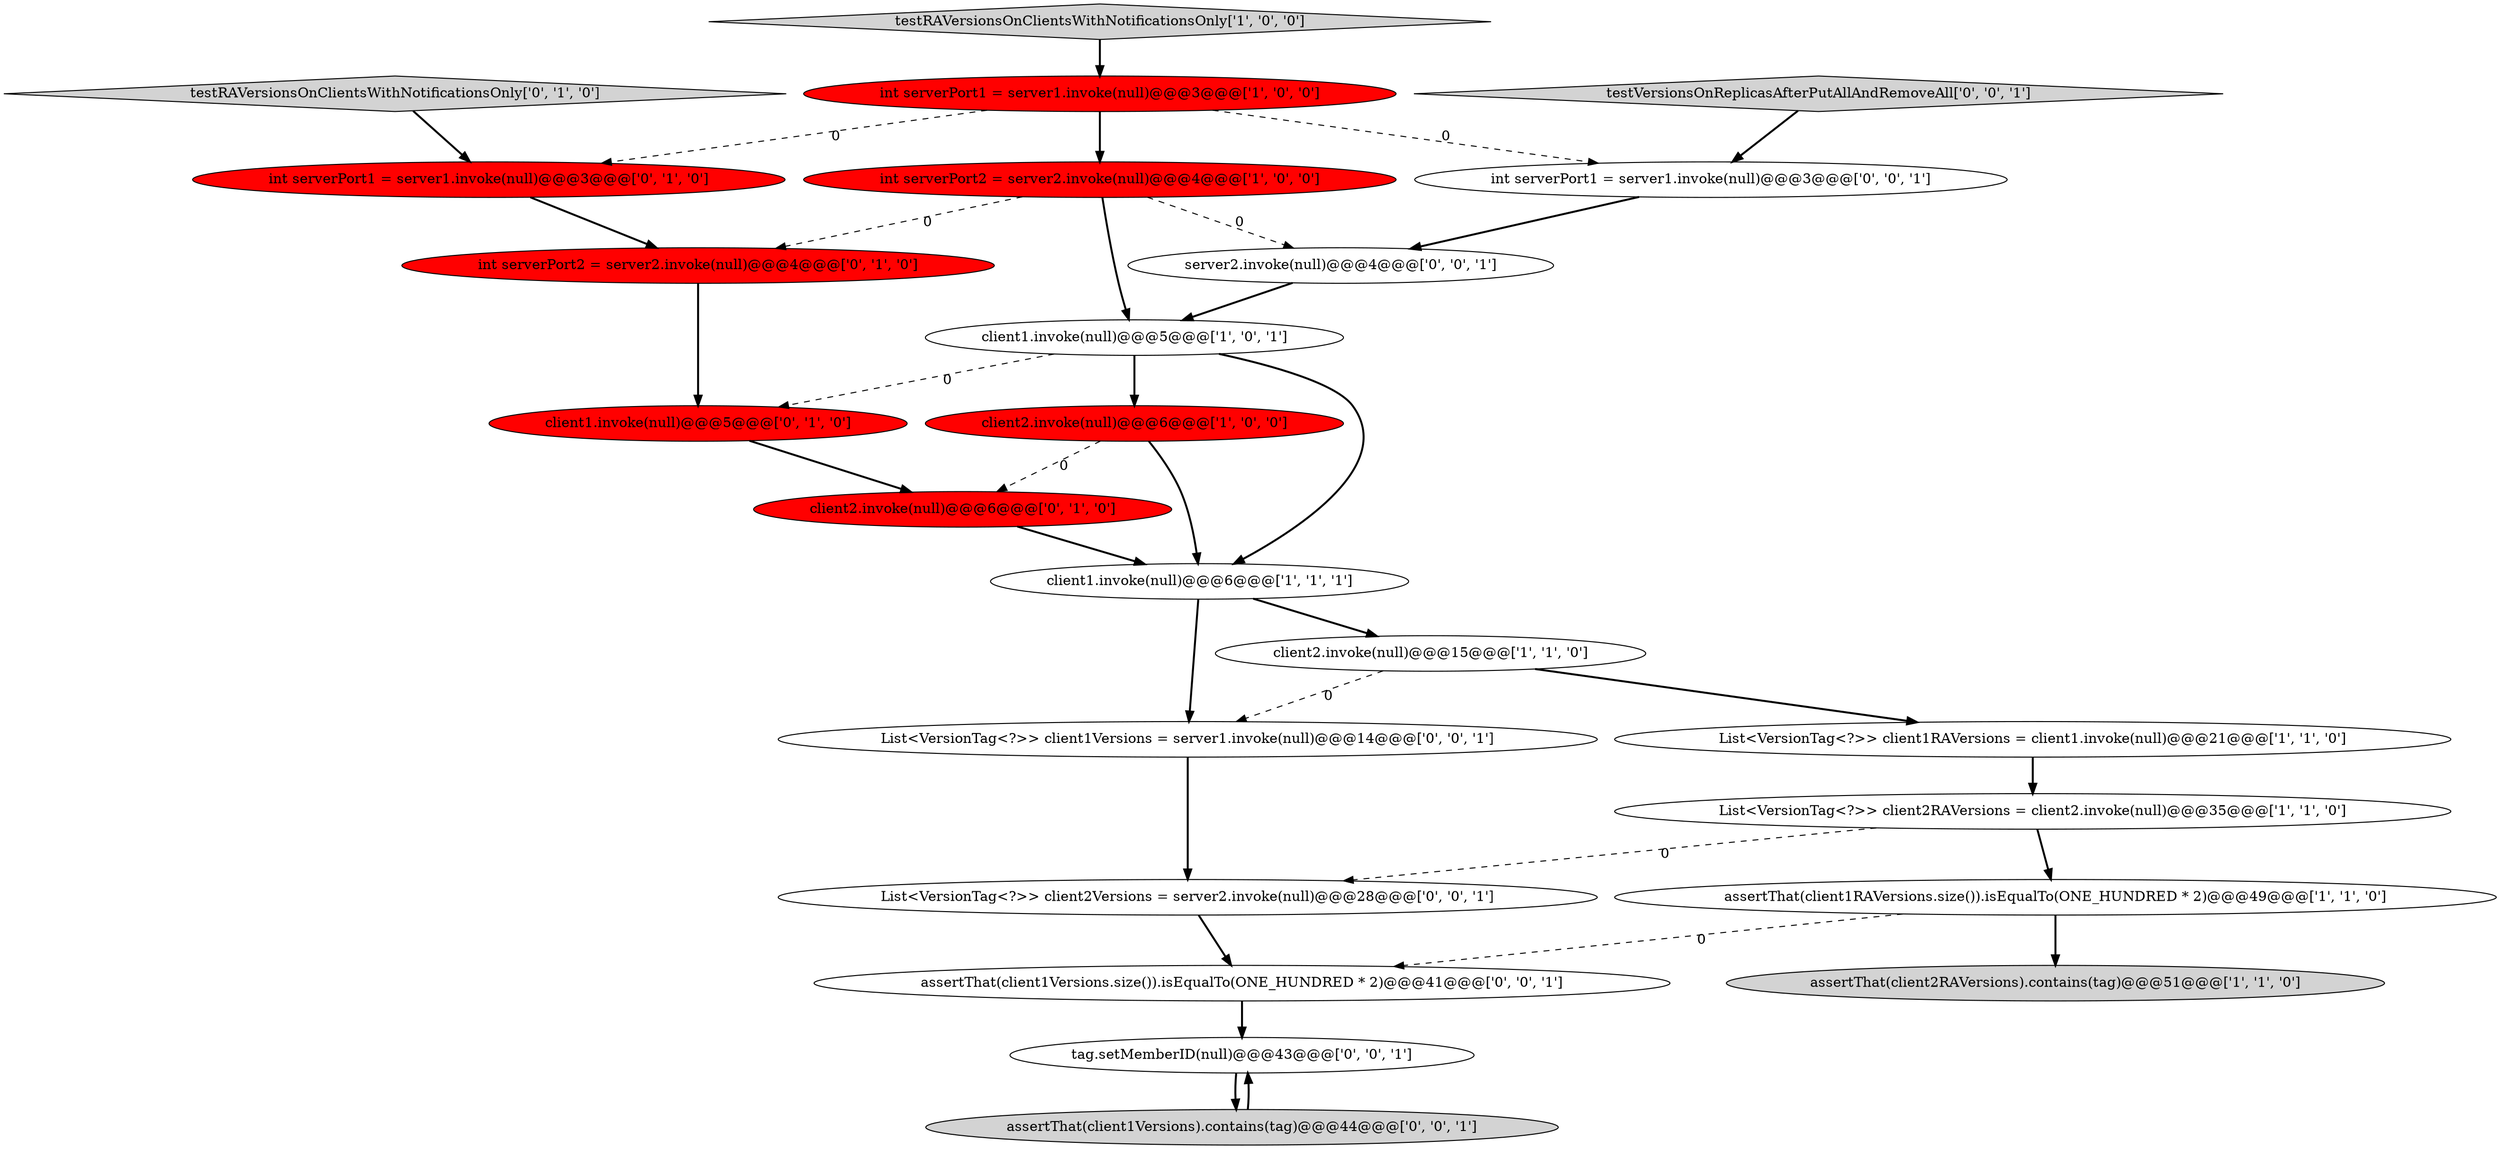 digraph {
22 [style = filled, label = "testVersionsOnReplicasAfterPutAllAndRemoveAll['0', '0', '1']", fillcolor = lightgray, shape = diamond image = "AAA0AAABBB3BBB"];
15 [style = filled, label = "testRAVersionsOnClientsWithNotificationsOnly['0', '1', '0']", fillcolor = lightgray, shape = diamond image = "AAA0AAABBB2BBB"];
19 [style = filled, label = "List<VersionTag<?>> client2Versions = server2.invoke(null)@@@28@@@['0', '0', '1']", fillcolor = white, shape = ellipse image = "AAA0AAABBB3BBB"];
20 [style = filled, label = "assertThat(client1Versions.size()).isEqualTo(ONE_HUNDRED * 2)@@@41@@@['0', '0', '1']", fillcolor = white, shape = ellipse image = "AAA0AAABBB3BBB"];
2 [style = filled, label = "int serverPort2 = server2.invoke(null)@@@4@@@['1', '0', '0']", fillcolor = red, shape = ellipse image = "AAA1AAABBB1BBB"];
14 [style = filled, label = "int serverPort2 = server2.invoke(null)@@@4@@@['0', '1', '0']", fillcolor = red, shape = ellipse image = "AAA1AAABBB2BBB"];
5 [style = filled, label = "assertThat(client2RAVersions).contains(tag)@@@51@@@['1', '1', '0']", fillcolor = lightgray, shape = ellipse image = "AAA0AAABBB1BBB"];
18 [style = filled, label = "int serverPort1 = server1.invoke(null)@@@3@@@['0', '0', '1']", fillcolor = white, shape = ellipse image = "AAA0AAABBB3BBB"];
11 [style = filled, label = "client2.invoke(null)@@@6@@@['0', '1', '0']", fillcolor = red, shape = ellipse image = "AAA1AAABBB2BBB"];
23 [style = filled, label = "server2.invoke(null)@@@4@@@['0', '0', '1']", fillcolor = white, shape = ellipse image = "AAA0AAABBB3BBB"];
4 [style = filled, label = "client2.invoke(null)@@@6@@@['1', '0', '0']", fillcolor = red, shape = ellipse image = "AAA1AAABBB1BBB"];
6 [style = filled, label = "testRAVersionsOnClientsWithNotificationsOnly['1', '0', '0']", fillcolor = lightgray, shape = diamond image = "AAA0AAABBB1BBB"];
8 [style = filled, label = "assertThat(client1RAVersions.size()).isEqualTo(ONE_HUNDRED * 2)@@@49@@@['1', '1', '0']", fillcolor = white, shape = ellipse image = "AAA0AAABBB1BBB"];
9 [style = filled, label = "List<VersionTag<?>> client1RAVersions = client1.invoke(null)@@@21@@@['1', '1', '0']", fillcolor = white, shape = ellipse image = "AAA0AAABBB1BBB"];
12 [style = filled, label = "client1.invoke(null)@@@5@@@['0', '1', '0']", fillcolor = red, shape = ellipse image = "AAA1AAABBB2BBB"];
7 [style = filled, label = "int serverPort1 = server1.invoke(null)@@@3@@@['1', '0', '0']", fillcolor = red, shape = ellipse image = "AAA1AAABBB1BBB"];
0 [style = filled, label = "client1.invoke(null)@@@6@@@['1', '1', '1']", fillcolor = white, shape = ellipse image = "AAA0AAABBB1BBB"];
17 [style = filled, label = "List<VersionTag<?>> client1Versions = server1.invoke(null)@@@14@@@['0', '0', '1']", fillcolor = white, shape = ellipse image = "AAA0AAABBB3BBB"];
1 [style = filled, label = "client2.invoke(null)@@@15@@@['1', '1', '0']", fillcolor = white, shape = ellipse image = "AAA0AAABBB1BBB"];
3 [style = filled, label = "client1.invoke(null)@@@5@@@['1', '0', '1']", fillcolor = white, shape = ellipse image = "AAA0AAABBB1BBB"];
13 [style = filled, label = "int serverPort1 = server1.invoke(null)@@@3@@@['0', '1', '0']", fillcolor = red, shape = ellipse image = "AAA1AAABBB2BBB"];
21 [style = filled, label = "tag.setMemberID(null)@@@43@@@['0', '0', '1']", fillcolor = white, shape = ellipse image = "AAA0AAABBB3BBB"];
16 [style = filled, label = "assertThat(client1Versions).contains(tag)@@@44@@@['0', '0', '1']", fillcolor = lightgray, shape = ellipse image = "AAA0AAABBB3BBB"];
10 [style = filled, label = "List<VersionTag<?>> client2RAVersions = client2.invoke(null)@@@35@@@['1', '1', '0']", fillcolor = white, shape = ellipse image = "AAA0AAABBB1BBB"];
2->23 [style = dashed, label="0"];
15->13 [style = bold, label=""];
7->18 [style = dashed, label="0"];
18->23 [style = bold, label=""];
0->17 [style = bold, label=""];
10->19 [style = dashed, label="0"];
19->20 [style = bold, label=""];
2->3 [style = bold, label=""];
12->11 [style = bold, label=""];
8->20 [style = dashed, label="0"];
23->3 [style = bold, label=""];
9->10 [style = bold, label=""];
3->4 [style = bold, label=""];
17->19 [style = bold, label=""];
3->0 [style = bold, label=""];
1->9 [style = bold, label=""];
4->0 [style = bold, label=""];
20->21 [style = bold, label=""];
11->0 [style = bold, label=""];
22->18 [style = bold, label=""];
1->17 [style = dashed, label="0"];
3->12 [style = dashed, label="0"];
2->14 [style = dashed, label="0"];
10->8 [style = bold, label=""];
8->5 [style = bold, label=""];
7->2 [style = bold, label=""];
0->1 [style = bold, label=""];
16->21 [style = bold, label=""];
14->12 [style = bold, label=""];
7->13 [style = dashed, label="0"];
21->16 [style = bold, label=""];
4->11 [style = dashed, label="0"];
6->7 [style = bold, label=""];
13->14 [style = bold, label=""];
}
